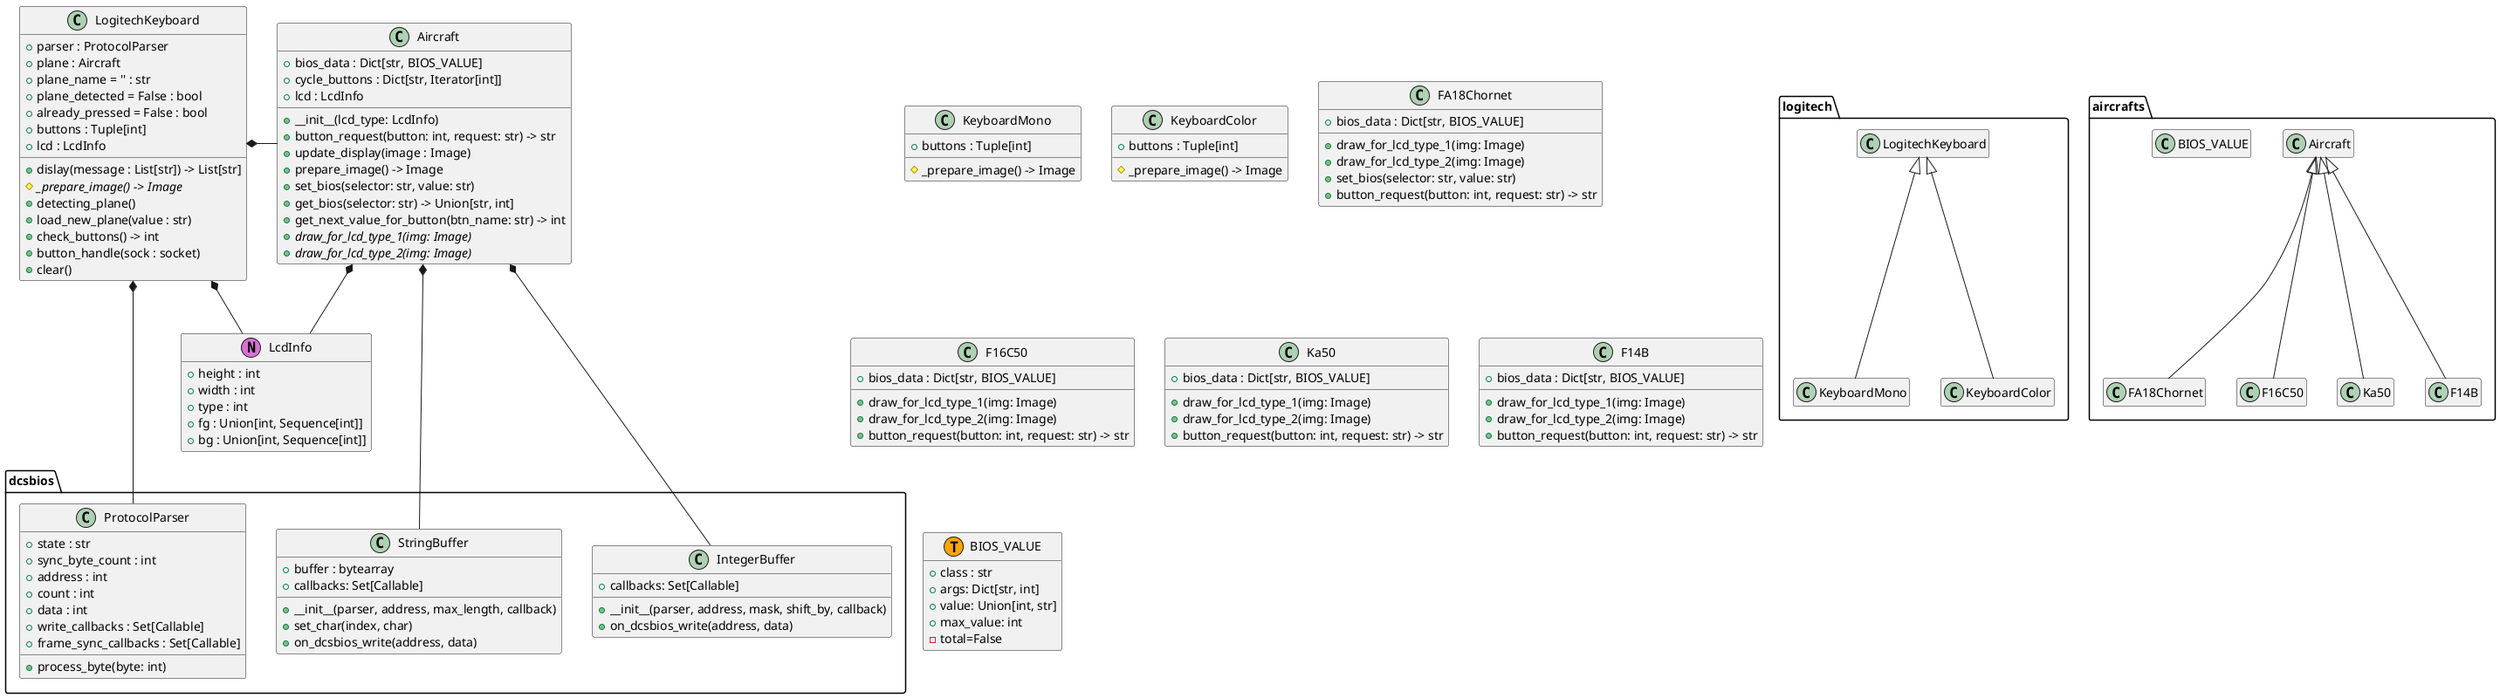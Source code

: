 @startuml
hide empty members

package dcsbios {
    class ProtocolParser {
        + state : str
        + sync_byte_count : int
        + address : int
        + count : int
        + data : int
        + write_callbacks : Set[Callable]
        + frame_sync_callbacks : Set[Callable]
        + process_byte(byte: int)
    }

    class StringBuffer {
        + buffer : bytearray
        + callbacks: Set[Callable]
        + __init__(parser, address, max_length, callback)
        + set_char(index, char)
        + on_dcsbios_write(address, data)
    }

    class IntegerBuffer {
        + callbacks: Set[Callable]
        + __init__(parser, address, mask, shift_by, callback)
        + on_dcsbios_write(address, data)
    }
}

package logitech {
    LogitechKeyboard <|-- KeyboardMono
    LogitechKeyboard <|-- KeyboardColor
}

class LogitechKeyboard {
    + parser : ProtocolParser
    + plane : Aircraft
    + plane_name = '' : str
    + plane_detected = False : bool
    + already_pressed = False : bool
    + buttons : Tuple[int]
    + lcd : LcdInfo
    + dislay(message : List[str]) -> List[str]
    # {abstract} _prepare_image() -> Image
    + detecting_plane()
    + load_new_plane(value : str)
    + check_buttons() -> int
    + button_handle(sock : socket)
    + clear()
}

class KeyboardMono {
    + buttons : Tuple[int]
    # _prepare_image() -> Image
}

class KeyboardColor {
    + buttons : Tuple[int]
    # _prepare_image() -> Image
}


package aircrafts {
  Aircraft <|-- FA18Chornet
  Aircraft <|-- F16C50
  Aircraft <|-- Ka50
  Aircraft <|-- F14B
  class BIOS_VALUE
}

class Aircraft {
    + bios_data : Dict[str, BIOS_VALUE]
    + cycle_buttons : Dict[str, Iterator[int]]
    + lcd : LcdInfo
    + __init__(lcd_type: LcdInfo)
    + button_request(button: int, request: str) -> str
    + update_display(image : Image)
    + prepare_image() -> Image
    + set_bios(selector: str, value: str)
    + get_bios(selector: str) -> Union[str, int]
    + get_next_value_for_button(btn_name: str) -> int
    + {abstract} draw_for_lcd_type_1(img: Image)
    + {abstract} draw_for_lcd_type_2(img: Image)
}

class FA18Chornet {
    + bios_data : Dict[str, BIOS_VALUE]
    + draw_for_lcd_type_1(img: Image)
    + draw_for_lcd_type_2(img: Image)
    + set_bios(selector: str, value: str)
    + button_request(button: int, request: str) -> str
}

class F16C50 {
    + bios_data : Dict[str, BIOS_VALUE]
    + draw_for_lcd_type_1(img: Image)
    + draw_for_lcd_type_2(img: Image)
    + button_request(button: int, request: str) -> str
}

class Ka50 {
    + bios_data : Dict[str, BIOS_VALUE]
    + draw_for_lcd_type_1(img: Image)
    + draw_for_lcd_type_2(img: Image)
    + button_request(button: int, request: str) -> str
}

class F14B {
    + bios_data : Dict[str, BIOS_VALUE]
    + draw_for_lcd_type_1(img: Image)
    + draw_for_lcd_type_2(img: Image)
    + button_request(button: int, request: str) -> str
}

LogitechKeyboard *- Aircraft
LogitechKeyboard *- LcdInfo
LogitechKeyboard *--- ProtocolParser
Aircraft *-- LcdInfo
Aircraft *-- StringBuffer
Aircraft *-- IntegerBuffer

class BIOS_VALUE <<(T,orange)>> {
    + class : str
    + args: Dict[str, int]
    + value: Union[int, str]
    + max_value: int
    - total=False
}

class LcdInfo <<(N,orchid)>> {
    + height : int
    + width : int
    + type : int
    + fg : Union[int, Sequence[int]]
    + bg : Union[int, Sequence[int]]
}
@enduml